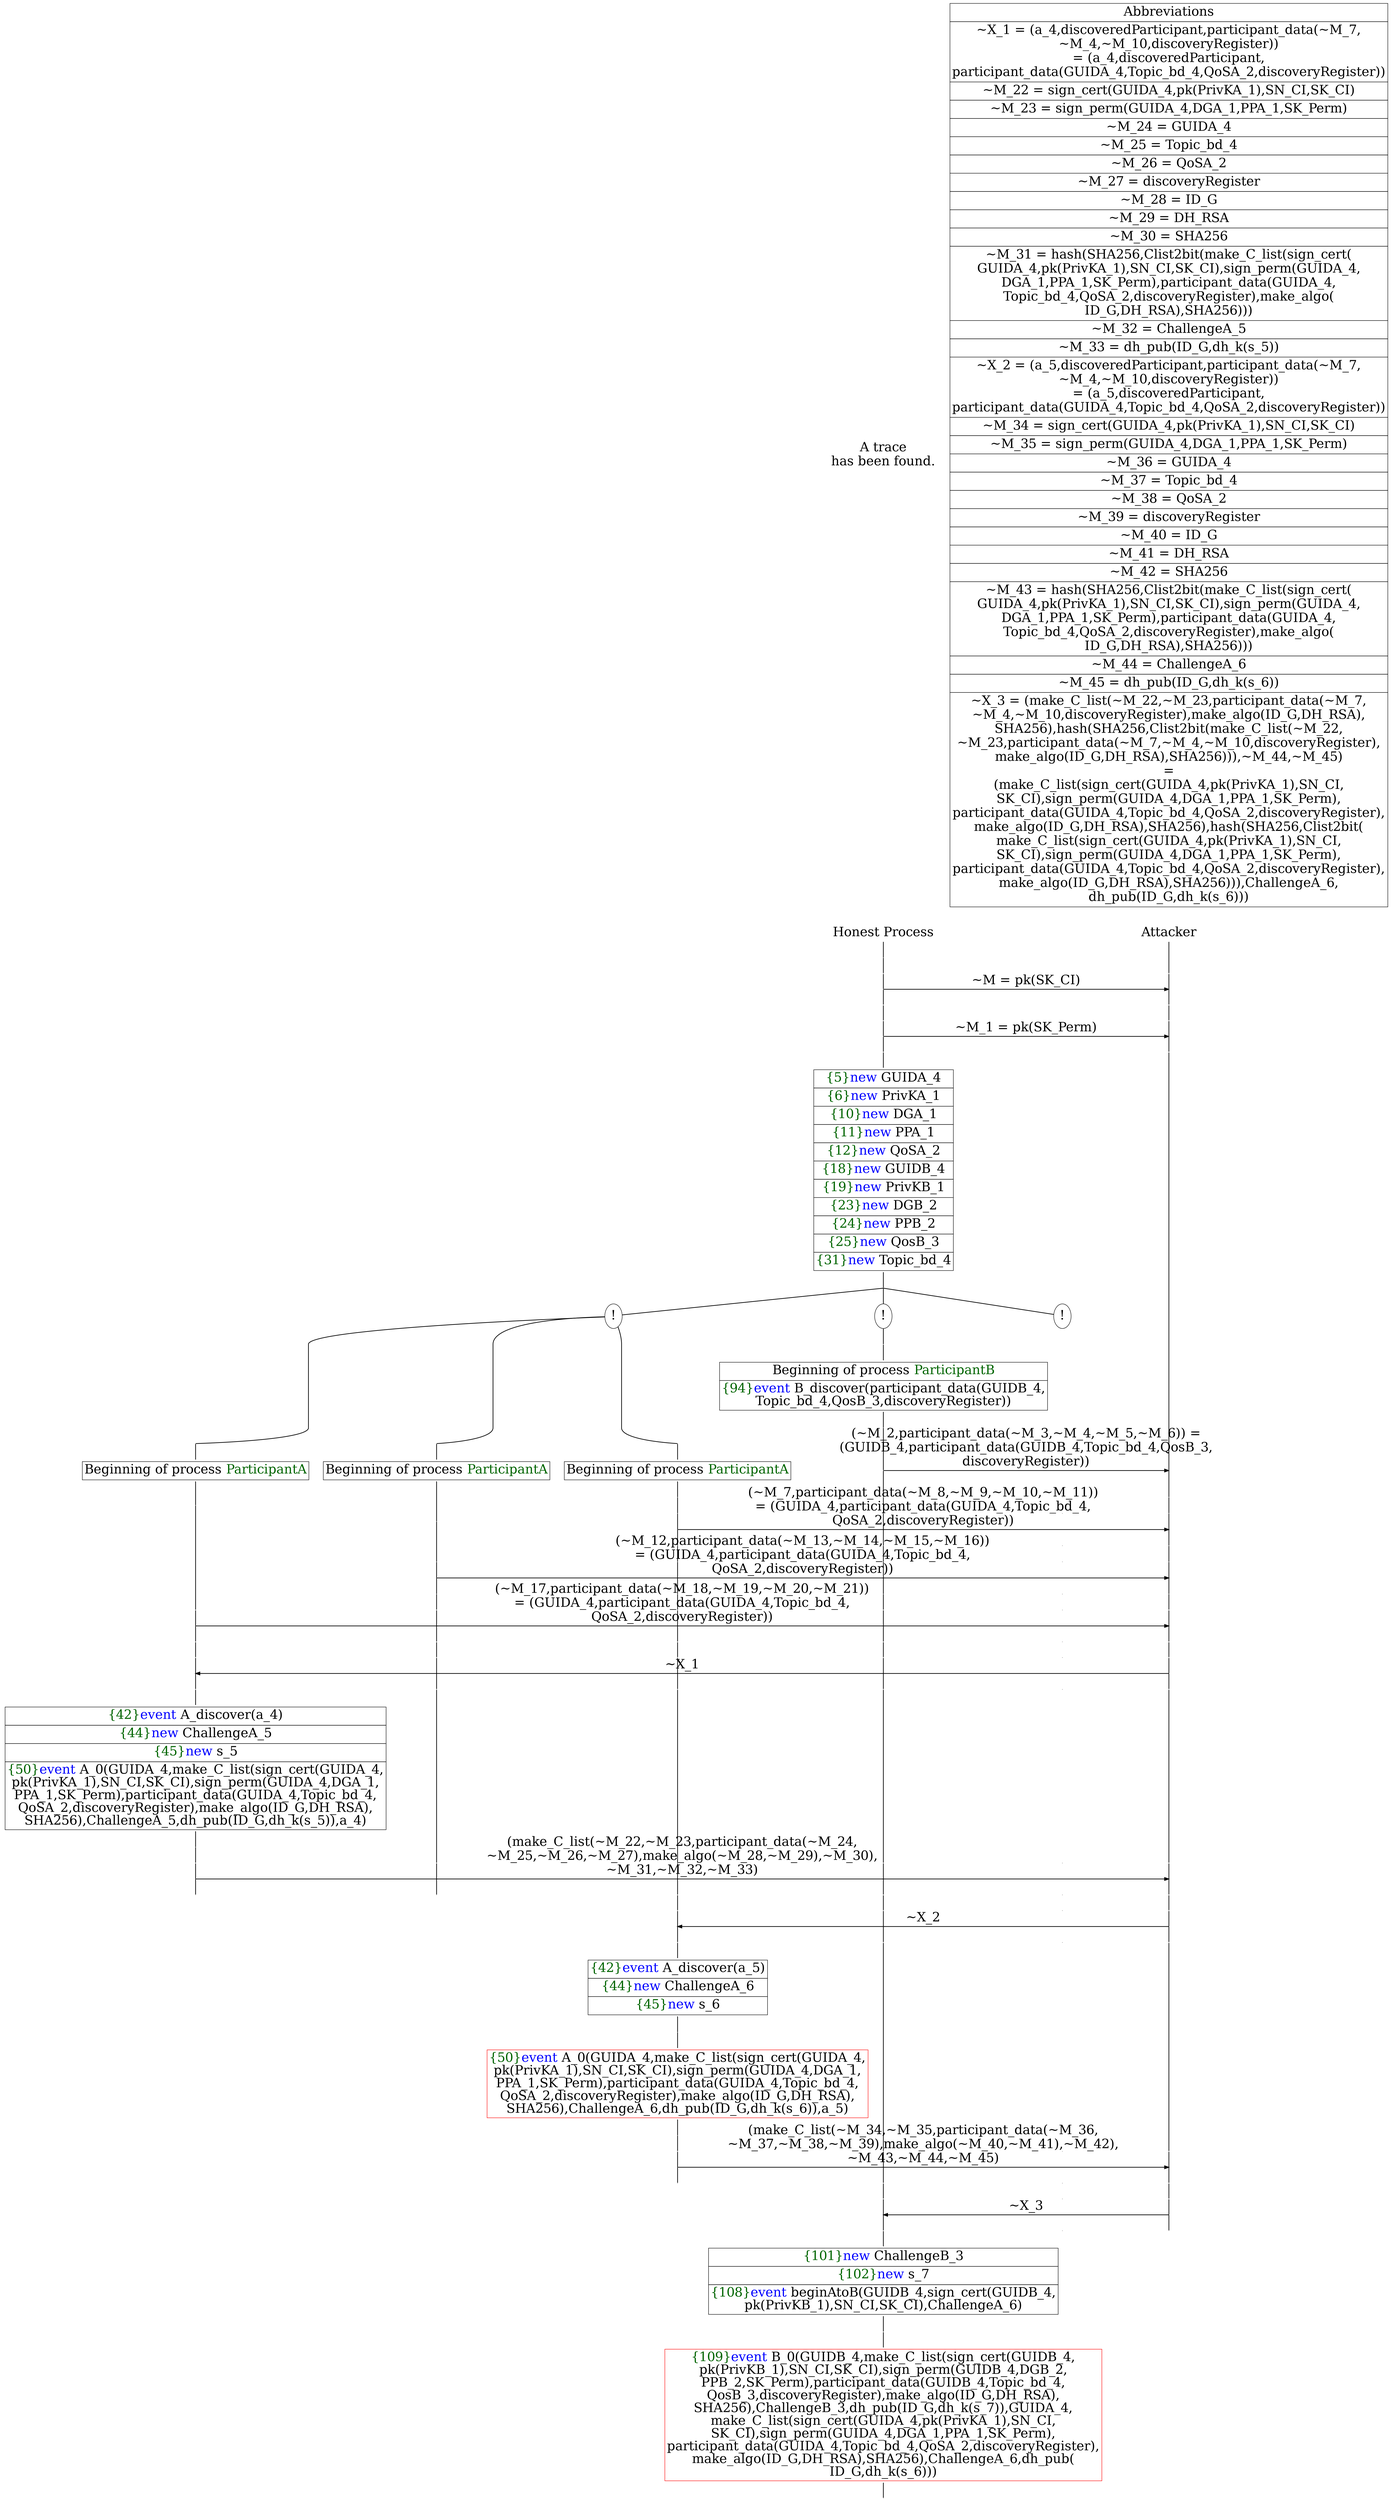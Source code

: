 digraph {
graph [ordering = out]
edge [arrowhead = none, penwidth = 1.6, fontsize = 30]
node [shape = point, width = 0, height = 0, fontsize = 30]
Trace [label = <A trace<br/>
has been found.<br/>
>, shape = plaintext]
P0__0 [label = "Honest Process", shape = plaintext]
P__0 [label = "Attacker", shape = plaintext]
Trace -> P0__0 [label = "", style = invisible, weight = 100]{rank = same; P0__0 P__0}
P0__0 -> P0__1 [label = <>, weight = 100]
P0__1 -> P0__2 [label = <>, weight = 100]
P__0 -> P__1 [label = <>, weight = 100]
{rank = same; P__1 P0__2}
P0__2 -> P0__3 [label = <>, weight = 100]
P__1 -> P__2 [label = <>, weight = 100]
{rank = same; P__2 P0__3}
P0__3 -> P__2 [label = <~M = pk(SK_CI)>, arrowhead = normal]
P0__3 -> P0__4 [label = <>, weight = 100]
P__2 -> P__3 [label = <>, weight = 100]
{rank = same; P__3 P0__4}
P0__4 -> P0__5 [label = <>, weight = 100]
P__3 -> P__4 [label = <>, weight = 100]
{rank = same; P__4 P0__5}
P0__5 -> P0__6 [label = <>, weight = 100]
P__4 -> P__5 [label = <>, weight = 100]
{rank = same; P__5 P0__6}
P0__6 -> P__5 [label = <~M_1 = pk(SK_Perm)>, arrowhead = normal]
P0__6 -> P0__7 [label = <>, weight = 100]
P__5 -> P__6 [label = <>, weight = 100]
{rank = same; P__6 P0__7}
P0__7 -> P0__8 [label = <>, weight = 100]
P0__8 [shape = plaintext, label = <<TABLE BORDER="0" CELLBORDER="1" CELLSPACING="0" CELLPADDING="4"> <TR><TD><FONT COLOR="darkgreen">{5}</FONT><FONT COLOR="blue">new </FONT>GUIDA_4</TD></TR><TR><TD><FONT COLOR="darkgreen">{6}</FONT><FONT COLOR="blue">new </FONT>PrivKA_1</TD></TR><TR><TD><FONT COLOR="darkgreen">{10}</FONT><FONT COLOR="blue">new </FONT>DGA_1</TD></TR><TR><TD><FONT COLOR="darkgreen">{11}</FONT><FONT COLOR="blue">new </FONT>PPA_1</TD></TR><TR><TD><FONT COLOR="darkgreen">{12}</FONT><FONT COLOR="blue">new </FONT>QoSA_2</TD></TR><TR><TD><FONT COLOR="darkgreen">{18}</FONT><FONT COLOR="blue">new </FONT>GUIDB_4</TD></TR><TR><TD><FONT COLOR="darkgreen">{19}</FONT><FONT COLOR="blue">new </FONT>PrivKB_1</TD></TR><TR><TD><FONT COLOR="darkgreen">{23}</FONT><FONT COLOR="blue">new </FONT>DGB_2</TD></TR><TR><TD><FONT COLOR="darkgreen">{24}</FONT><FONT COLOR="blue">new </FONT>PPB_2</TD></TR><TR><TD><FONT COLOR="darkgreen">{25}</FONT><FONT COLOR="blue">new </FONT>QosB_3</TD></TR><TR><TD><FONT COLOR="darkgreen">{31}</FONT><FONT COLOR="blue">new </FONT>Topic_bd_4</TD></TR></TABLE>>]
P0__8 -> P0__9 [label = <>, weight = 100]
/*RPar */
P0__9 -> P0_2__9 [label = <>]
P0__9 -> P0_1__9 [label = <>]
P0__9 -> P0_0__9 [label = <>]
P0__9 [label = "", fixedsize = false, width = 0, height = 0, shape = none]
{rank = same; P0_0__9 P0_1__9 P0_2__9}
P0_0__9 [label = "!", shape = ellipse]
P0_1__9 [label = "!", shape = ellipse]
P0_1_0__9 [label = "", fixedsize = false, width = 0, height = 0, shape = none]
P0_1__9 -> P0_1_0__9 [label = <>, weight = 100]
P0_1_0__9 -> P0_1_0__10 [label = <>, weight = 100]
P0_1_0__10 [shape = plaintext, label = <<TABLE BORDER="0" CELLBORDER="1" CELLSPACING="0" CELLPADDING="4"> <TR><TD>Beginning of process <FONT COLOR="darkgreen">ParticipantB</FONT></TD></TR><TR><TD><FONT COLOR="darkgreen">{94}</FONT><FONT COLOR="blue">event</FONT> B_discover(participant_data(GUIDB_4,<br/>
Topic_bd_4,QosB_3,discoveryRegister))</TD></TR></TABLE>>]
P0_1_0__10 -> P0_1_0__11 [label = <>, weight = 100]
P0_1_0__11 -> P0_1_0__12 [label = <>, weight = 100]
P0_0__10 [label = "", style = invisible]
P0_0__9 -> P0_0__10 [label = <>, weight = 100, style = invisible]
P__6 -> P__7 [label = <>, weight = 100]
{rank = same; P__7 P0_0__10 P0_1_0__12}
P0_1_0__12 -> P0_1_0__13 [label = <>, weight = 100]
P__7 -> P__8 [label = <>, weight = 100]
{rank = same; P__8 P0_1_0__13}
P0_1_0__13 -> P__8 [label = <(~M_2,participant_data(~M_3,~M_4,~M_5,~M_6)) =<br/>
(GUIDB_4,participant_data(GUIDB_4,Topic_bd_4,QosB_3,<br/>
discoveryRegister))>, arrowhead = normal]
P0_1_0__13 -> P0_1_0__14 [label = <>, weight = 100]
P0_0__11 [label = "", style = invisible]
P0_0__10 -> P0_0__11 [label = <>, weight = 100, style = invisible]
P__8 -> P__9 [label = <>, weight = 100]
{rank = same; P__9 P0_0__11 P0_1_0__14}
P0_2__9 [label = "!", shape = ellipse]
{rank = same; P0_2_2__9 P0_2_1__9 P0_2_0__9}
P0_2_2__9 [label = "", fixedsize = false, width = 0, height = 0, shape = none]
P0_2__9 -> P0_2_2__9 [label = <>]
P0_2_1__9 [label = "", fixedsize = false, width = 0, height = 0, shape = none]
P0_2__9 -> P0_2_1__9 [label = <>]
P0_2_0__9 [label = "", fixedsize = false, width = 0, height = 0, shape = none]
P0_2__9 -> P0_2_0__9 [label = <>]
P0_2_0__9 -> P0_2_0__10 [label = <>, weight = 100]
P0_2_0__10 [shape = plaintext, label = <<TABLE BORDER="0" CELLBORDER="1" CELLSPACING="0" CELLPADDING="4"> <TR><TD>Beginning of process <FONT COLOR="darkgreen">ParticipantA</FONT></TD></TR></TABLE>>]
P0_2_0__10 -> P0_2_0__11 [label = <>, weight = 100]
P0_2_0__11 -> P0_2_0__12 [label = <>, weight = 100]
P0_1_0__14 -> P0_1_0__15 [label = <>, weight = 100]
P0_0__12 [label = "", style = invisible]
P0_0__11 -> P0_0__12 [label = <>, weight = 100, style = invisible]
P__9 -> P__10 [label = <>, weight = 100]
{rank = same; P__10 P0_0__12 P0_1_0__15 P0_2_0__12}
P0_2_0__12 -> P0_2_0__13 [label = <>, weight = 100]
P__10 -> P__11 [label = <>, weight = 100]
{rank = same; P__11 P0_2_0__13}
P0_2_0__13 -> P__11 [label = <(~M_7,participant_data(~M_8,~M_9,~M_10,~M_11))<br/>
= (GUIDA_4,participant_data(GUIDA_4,Topic_bd_4,<br/>
QoSA_2,discoveryRegister))>, arrowhead = normal]
P0_2_0__13 -> P0_2_0__14 [label = <>, weight = 100]
P0_1_0__15 -> P0_1_0__16 [label = <>, weight = 100]
P0_0__13 [label = "", style = invisible]
P0_0__12 -> P0_0__13 [label = <>, weight = 100, style = invisible]
P__11 -> P__12 [label = <>, weight = 100]
{rank = same; P__12 P0_0__13 P0_1_0__16 P0_2_0__14}
P0_2_1__9 -> P0_2_1__10 [label = <>, weight = 100]
P0_2_1__10 [shape = plaintext, label = <<TABLE BORDER="0" CELLBORDER="1" CELLSPACING="0" CELLPADDING="4"> <TR><TD>Beginning of process <FONT COLOR="darkgreen">ParticipantA</FONT></TD></TR></TABLE>>]
P0_2_1__10 -> P0_2_1__11 [label = <>, weight = 100]
P0_2_1__11 -> P0_2_1__12 [label = <>, weight = 100]
P0_2_0__14 -> P0_2_0__15 [label = <>, weight = 100]
P0_1_0__16 -> P0_1_0__17 [label = <>, weight = 100]
P0_0__14 [label = "", style = invisible]
P0_0__13 -> P0_0__14 [label = <>, weight = 100, style = invisible]
P__12 -> P__13 [label = <>, weight = 100]
{rank = same; P__13 P0_0__14 P0_1_0__17 P0_2_0__15 P0_2_1__12}
P0_2_1__12 -> P0_2_1__13 [label = <>, weight = 100]
P__13 -> P__14 [label = <>, weight = 100]
{rank = same; P__14 P0_2_1__13}
P0_2_1__13 -> P__14 [label = <(~M_12,participant_data(~M_13,~M_14,~M_15,~M_16))<br/>
= (GUIDA_4,participant_data(GUIDA_4,Topic_bd_4,<br/>
QoSA_2,discoveryRegister))>, arrowhead = normal]
P0_2_1__13 -> P0_2_1__14 [label = <>, weight = 100]
P0_2_0__15 -> P0_2_0__16 [label = <>, weight = 100]
P0_1_0__17 -> P0_1_0__18 [label = <>, weight = 100]
P0_0__15 [label = "", style = invisible]
P0_0__14 -> P0_0__15 [label = <>, weight = 100, style = invisible]
P__14 -> P__15 [label = <>, weight = 100]
{rank = same; P__15 P0_0__15 P0_1_0__18 P0_2_0__16 P0_2_1__14}
P0_2_2__9 -> P0_2_2__10 [label = <>, weight = 100]
P0_2_2__10 [shape = plaintext, label = <<TABLE BORDER="0" CELLBORDER="1" CELLSPACING="0" CELLPADDING="4"> <TR><TD>Beginning of process <FONT COLOR="darkgreen">ParticipantA</FONT></TD></TR></TABLE>>]
P0_2_2__10 -> P0_2_2__11 [label = <>, weight = 100]
P0_2_2__11 -> P0_2_2__12 [label = <>, weight = 100]
P0_2_1__14 -> P0_2_1__15 [label = <>, weight = 100]
P0_2_0__16 -> P0_2_0__17 [label = <>, weight = 100]
P0_1_0__18 -> P0_1_0__19 [label = <>, weight = 100]
P0_0__16 [label = "", style = invisible]
P0_0__15 -> P0_0__16 [label = <>, weight = 100, style = invisible]
P__15 -> P__16 [label = <>, weight = 100]
{rank = same; P__16 P0_0__16 P0_1_0__19 P0_2_0__17 P0_2_1__15 P0_2_2__12}
P0_2_2__12 -> P0_2_2__13 [label = <>, weight = 100]
P__16 -> P__17 [label = <>, weight = 100]
{rank = same; P__17 P0_2_2__13}
P0_2_2__13 -> P__17 [label = <(~M_17,participant_data(~M_18,~M_19,~M_20,~M_21))<br/>
= (GUIDA_4,participant_data(GUIDA_4,Topic_bd_4,<br/>
QoSA_2,discoveryRegister))>, arrowhead = normal]
P0_2_2__13 -> P0_2_2__14 [label = <>, weight = 100]
P0_2_1__15 -> P0_2_1__16 [label = <>, weight = 100]
P0_2_0__17 -> P0_2_0__18 [label = <>, weight = 100]
P0_1_0__19 -> P0_1_0__20 [label = <>, weight = 100]
P0_0__17 [label = "", style = invisible]
P0_0__16 -> P0_0__17 [label = <>, weight = 100, style = invisible]
P__17 -> P__18 [label = <>, weight = 100]
{rank = same; P__18 P0_0__17 P0_1_0__20 P0_2_0__18 P0_2_1__16 P0_2_2__14}
P0_2_2__14 -> P0_2_2__15 [label = <>, weight = 100]
P0_2_1__16 -> P0_2_1__17 [label = <>, weight = 100]
P0_2_0__18 -> P0_2_0__19 [label = <>, weight = 100]
P0_1_0__20 -> P0_1_0__21 [label = <>, weight = 100]
P0_0__18 [label = "", style = invisible]
P0_0__17 -> P0_0__18 [label = <>, weight = 100, style = invisible]
P__18 -> P__19 [label = <>, weight = 100]
{rank = same; P__19 P0_0__18 P0_1_0__21 P0_2_0__19 P0_2_1__17 P0_2_2__15}
P0_2_2__15 -> P0_2_2__16 [label = <>, weight = 100]
P__19 -> P__20 [label = <>, weight = 100]
{rank = same; P__20 P0_2_2__16}
P0_2_2__16 -> P__20 [label = <~X_1>, dir = back, arrowhead = normal]
P0_2_2__16 -> P0_2_2__17 [label = <>, weight = 100]
P0_2_1__17 -> P0_2_1__18 [label = <>, weight = 100]
P0_2_0__19 -> P0_2_0__20 [label = <>, weight = 100]
P0_1_0__21 -> P0_1_0__22 [label = <>, weight = 100]
P0_0__19 [label = "", style = invisible]
P0_0__18 -> P0_0__19 [label = <>, weight = 100, style = invisible]
P__20 -> P__21 [label = <>, weight = 100]
{rank = same; P__21 P0_0__19 P0_1_0__22 P0_2_0__20 P0_2_1__18 P0_2_2__17}
P0_2_2__17 -> P0_2_2__18 [label = <>, weight = 100]
P0_2_2__18 [shape = plaintext, label = <<TABLE BORDER="0" CELLBORDER="1" CELLSPACING="0" CELLPADDING="4"> <TR><TD><FONT COLOR="darkgreen">{42}</FONT><FONT COLOR="blue">event</FONT> A_discover(a_4)</TD></TR><TR><TD><FONT COLOR="darkgreen">{44}</FONT><FONT COLOR="blue">new </FONT>ChallengeA_5</TD></TR><TR><TD><FONT COLOR="darkgreen">{45}</FONT><FONT COLOR="blue">new </FONT>s_5</TD></TR><TR><TD><FONT COLOR="darkgreen">{50}</FONT><FONT COLOR="blue">event</FONT> A_0(GUIDA_4,make_C_list(sign_cert(GUIDA_4,<br/>
pk(PrivKA_1),SN_CI,SK_CI),sign_perm(GUIDA_4,DGA_1,<br/>
PPA_1,SK_Perm),participant_data(GUIDA_4,Topic_bd_4,<br/>
QoSA_2,discoveryRegister),make_algo(ID_G,DH_RSA),<br/>
SHA256),ChallengeA_5,dh_pub(ID_G,dh_k(s_5)),a_4)<br/>
</TD></TR></TABLE>>]
P0_2_2__18 -> P0_2_2__19 [label = <>, weight = 100]
P0_2_2__19 -> P0_2_2__20 [label = <>, weight = 100]
P0_2_1__18 -> P0_2_1__19 [label = <>, weight = 100]
P0_2_0__20 -> P0_2_0__21 [label = <>, weight = 100]
P0_1_0__22 -> P0_1_0__23 [label = <>, weight = 100]
P0_0__20 [label = "", style = invisible]
P0_0__19 -> P0_0__20 [label = <>, weight = 100, style = invisible]
P__21 -> P__22 [label = <>, weight = 100]
{rank = same; P__22 P0_0__20 P0_1_0__23 P0_2_0__21 P0_2_1__19 P0_2_2__20}
P0_2_2__20 -> P0_2_2__21 [label = <>, weight = 100]
P__22 -> P__23 [label = <>, weight = 100]
{rank = same; P__23 P0_2_2__21}
P0_2_2__21 -> P__23 [label = <(make_C_list(~M_22,~M_23,participant_data(~M_24,<br/>
~M_25,~M_26,~M_27),make_algo(~M_28,~M_29),~M_30),<br/>
~M_31,~M_32,~M_33)>, arrowhead = normal]
P0_2_2__21 -> P0_2_2__22 [label = <>, weight = 100]
P0_2_1__19 -> P0_2_1__20 [label = <>, weight = 100]
P0_2_0__21 -> P0_2_0__22 [label = <>, weight = 100]
P0_1_0__23 -> P0_1_0__24 [label = <>, weight = 100]
P0_0__21 [label = "", style = invisible]
P0_0__20 -> P0_0__21 [label = <>, weight = 100, style = invisible]
P__23 -> P__24 [label = <>, weight = 100]
{rank = same; P__24 P0_0__21 P0_1_0__24 P0_2_0__22 P0_2_1__20 P0_2_2__22}
P0_2_0__22 -> P0_2_0__23 [label = <>, weight = 100]
P0_1_0__24 -> P0_1_0__25 [label = <>, weight = 100]
P0_0__22 [label = "", style = invisible]
P0_0__21 -> P0_0__22 [label = <>, weight = 100, style = invisible]
P__24 -> P__25 [label = <>, weight = 100]
{rank = same; P__25 P0_0__22 P0_1_0__25 P0_2_0__23}
P0_2_0__23 -> P0_2_0__24 [label = <>, weight = 100]
P__25 -> P__26 [label = <>, weight = 100]
{rank = same; P__26 P0_2_0__24}
P0_2_0__24 -> P__26 [label = <~X_2>, dir = back, arrowhead = normal]
P0_2_0__24 -> P0_2_0__25 [label = <>, weight = 100]
P0_1_0__25 -> P0_1_0__26 [label = <>, weight = 100]
P0_0__23 [label = "", style = invisible]
P0_0__22 -> P0_0__23 [label = <>, weight = 100, style = invisible]
P__26 -> P__27 [label = <>, weight = 100]
{rank = same; P__27 P0_0__23 P0_1_0__26 P0_2_0__25}
P0_2_0__25 -> P0_2_0__26 [label = <>, weight = 100]
P0_2_0__26 [shape = plaintext, label = <<TABLE BORDER="0" CELLBORDER="1" CELLSPACING="0" CELLPADDING="4"> <TR><TD><FONT COLOR="darkgreen">{42}</FONT><FONT COLOR="blue">event</FONT> A_discover(a_5)</TD></TR><TR><TD><FONT COLOR="darkgreen">{44}</FONT><FONT COLOR="blue">new </FONT>ChallengeA_6</TD></TR><TR><TD><FONT COLOR="darkgreen">{45}</FONT><FONT COLOR="blue">new </FONT>s_6</TD></TR></TABLE>>]
P0_2_0__26 -> P0_2_0__27 [label = <>, weight = 100]
P0_2_0__27 -> P0_2_0__28 [label = <>, weight = 100]
P0_2_0__28 [color = red, shape = plaintext, label = <<TABLE BORDER="0" CELLBORDER="1" CELLSPACING="0" CELLPADDING="4"> <TR><TD><FONT COLOR="darkgreen">{50}</FONT><FONT COLOR="blue">event</FONT> A_0(GUIDA_4,make_C_list(sign_cert(GUIDA_4,<br/>
pk(PrivKA_1),SN_CI,SK_CI),sign_perm(GUIDA_4,DGA_1,<br/>
PPA_1,SK_Perm),participant_data(GUIDA_4,Topic_bd_4,<br/>
QoSA_2,discoveryRegister),make_algo(ID_G,DH_RSA),<br/>
SHA256),ChallengeA_6,dh_pub(ID_G,dh_k(s_6)),a_5)<br/>
</TD></TR></TABLE>>]
P0_2_0__28 -> P0_2_0__29 [label = <>, weight = 100]
P0_2_0__29 -> P0_2_0__30 [label = <>, weight = 100]
P0_1_0__26 -> P0_1_0__27 [label = <>, weight = 100]
P0_0__24 [label = "", style = invisible]
P0_0__23 -> P0_0__24 [label = <>, weight = 100, style = invisible]
P__27 -> P__28 [label = <>, weight = 100]
{rank = same; P__28 P0_0__24 P0_1_0__27 P0_2_0__30}
P0_2_0__30 -> P0_2_0__31 [label = <>, weight = 100]
P__28 -> P__29 [label = <>, weight = 100]
{rank = same; P__29 P0_2_0__31}
P0_2_0__31 -> P__29 [label = <(make_C_list(~M_34,~M_35,participant_data(~M_36,<br/>
~M_37,~M_38,~M_39),make_algo(~M_40,~M_41),~M_42),<br/>
~M_43,~M_44,~M_45)>, arrowhead = normal]
P0_2_0__31 -> P0_2_0__32 [label = <>, weight = 100]
P0_1_0__27 -> P0_1_0__28 [label = <>, weight = 100]
P0_0__25 [label = "", style = invisible]
P0_0__24 -> P0_0__25 [label = <>, weight = 100, style = invisible]
P__29 -> P__30 [label = <>, weight = 100]
{rank = same; P__30 P0_0__25 P0_1_0__28 P0_2_0__32}
P0_1_0__28 -> P0_1_0__29 [label = <>, weight = 100]
P0_0__26 [label = "", style = invisible]
P0_0__25 -> P0_0__26 [label = <>, weight = 100, style = invisible]
P__30 -> P__31 [label = <>, weight = 100]
{rank = same; P__31 P0_0__26 P0_1_0__29}
P0_1_0__29 -> P0_1_0__30 [label = <>, weight = 100]
P__31 -> P__32 [label = <>, weight = 100]
{rank = same; P__32 P0_1_0__30}
P0_1_0__30 -> P__32 [label = <~X_3>, dir = back, arrowhead = normal]
P0_1_0__30 -> P0_1_0__31 [label = <>, weight = 100]
P0_0__27 [label = "", style = invisible]
P0_0__26 -> P0_0__27 [label = <>, weight = 100, style = invisible]
P__32 -> P__33 [label = <>, weight = 100]
{rank = same; P__33 P0_0__27 P0_1_0__31}
P0_1_0__31 -> P0_1_0__32 [label = <>, weight = 100]
P0_1_0__32 [shape = plaintext, label = <<TABLE BORDER="0" CELLBORDER="1" CELLSPACING="0" CELLPADDING="4"> <TR><TD><FONT COLOR="darkgreen">{101}</FONT><FONT COLOR="blue">new </FONT>ChallengeB_3</TD></TR><TR><TD><FONT COLOR="darkgreen">{102}</FONT><FONT COLOR="blue">new </FONT>s_7</TD></TR><TR><TD><FONT COLOR="darkgreen">{108}</FONT><FONT COLOR="blue">event</FONT> beginAtoB(GUIDB_4,sign_cert(GUIDB_4,<br/>
pk(PrivKB_1),SN_CI,SK_CI),ChallengeA_6)</TD></TR></TABLE>>]
P0_1_0__32 -> P0_1_0__33 [label = <>, weight = 100]
P0_1_0__33 -> P0_1_0__34 [label = <>, weight = 100]
P0_1_0__34 [color = red, shape = plaintext, label = <<TABLE BORDER="0" CELLBORDER="1" CELLSPACING="0" CELLPADDING="4"> <TR><TD><FONT COLOR="darkgreen">{109}</FONT><FONT COLOR="blue">event</FONT> B_0(GUIDB_4,make_C_list(sign_cert(GUIDB_4,<br/>
pk(PrivKB_1),SN_CI,SK_CI),sign_perm(GUIDB_4,DGB_2,<br/>
PPB_2,SK_Perm),participant_data(GUIDB_4,Topic_bd_4,<br/>
QosB_3,discoveryRegister),make_algo(ID_G,DH_RSA),<br/>
SHA256),ChallengeB_3,dh_pub(ID_G,dh_k(s_7)),GUIDA_4,<br/>
make_C_list(sign_cert(GUIDA_4,pk(PrivKA_1),SN_CI,<br/>
SK_CI),sign_perm(GUIDA_4,DGA_1,PPA_1,SK_Perm),<br/>
participant_data(GUIDA_4,Topic_bd_4,QoSA_2,discoveryRegister),<br/>
make_algo(ID_G,DH_RSA),SHA256),ChallengeA_6,dh_pub(<br/>
ID_G,dh_k(s_6)))</TD></TR></TABLE>>]
P0_1_0__34 -> P0_1_0__35 [label = <>, weight = 100]
Abbrev [shape = plaintext, label = <<TABLE BORDER="0" CELLBORDER="1" CELLSPACING="0" CELLPADDING="4"><TR> <TD> Abbreviations </TD></TR><TR><TD>~X_1 = (a_4,discoveredParticipant,participant_data(~M_7,<br/>
~M_4,~M_10,discoveryRegister))<br/>
= (a_4,discoveredParticipant,<br/>
participant_data(GUIDA_4,Topic_bd_4,QoSA_2,discoveryRegister))</TD></TR><TR><TD>~M_22 = sign_cert(GUIDA_4,pk(PrivKA_1),SN_CI,SK_CI)</TD></TR><TR><TD>~M_23 = sign_perm(GUIDA_4,DGA_1,PPA_1,SK_Perm)</TD></TR><TR><TD>~M_24 = GUIDA_4</TD></TR><TR><TD>~M_25 = Topic_bd_4</TD></TR><TR><TD>~M_26 = QoSA_2</TD></TR><TR><TD>~M_27 = discoveryRegister</TD></TR><TR><TD>~M_28 = ID_G</TD></TR><TR><TD>~M_29 = DH_RSA</TD></TR><TR><TD>~M_30 = SHA256</TD></TR><TR><TD>~M_31 = hash(SHA256,Clist2bit(make_C_list(sign_cert(<br/>
GUIDA_4,pk(PrivKA_1),SN_CI,SK_CI),sign_perm(GUIDA_4,<br/>
DGA_1,PPA_1,SK_Perm),participant_data(GUIDA_4,<br/>
Topic_bd_4,QoSA_2,discoveryRegister),make_algo(<br/>
ID_G,DH_RSA),SHA256)))</TD></TR><TR><TD>~M_32 = ChallengeA_5</TD></TR><TR><TD>~M_33 = dh_pub(ID_G,dh_k(s_5))</TD></TR><TR><TD>~X_2 = (a_5,discoveredParticipant,participant_data(~M_7,<br/>
~M_4,~M_10,discoveryRegister))<br/>
= (a_5,discoveredParticipant,<br/>
participant_data(GUIDA_4,Topic_bd_4,QoSA_2,discoveryRegister))</TD></TR><TR><TD>~M_34 = sign_cert(GUIDA_4,pk(PrivKA_1),SN_CI,SK_CI)</TD></TR><TR><TD>~M_35 = sign_perm(GUIDA_4,DGA_1,PPA_1,SK_Perm)</TD></TR><TR><TD>~M_36 = GUIDA_4</TD></TR><TR><TD>~M_37 = Topic_bd_4</TD></TR><TR><TD>~M_38 = QoSA_2</TD></TR><TR><TD>~M_39 = discoveryRegister</TD></TR><TR><TD>~M_40 = ID_G</TD></TR><TR><TD>~M_41 = DH_RSA</TD></TR><TR><TD>~M_42 = SHA256</TD></TR><TR><TD>~M_43 = hash(SHA256,Clist2bit(make_C_list(sign_cert(<br/>
GUIDA_4,pk(PrivKA_1),SN_CI,SK_CI),sign_perm(GUIDA_4,<br/>
DGA_1,PPA_1,SK_Perm),participant_data(GUIDA_4,<br/>
Topic_bd_4,QoSA_2,discoveryRegister),make_algo(<br/>
ID_G,DH_RSA),SHA256)))</TD></TR><TR><TD>~M_44 = ChallengeA_6</TD></TR><TR><TD>~M_45 = dh_pub(ID_G,dh_k(s_6))</TD></TR><TR><TD>~X_3 = (make_C_list(~M_22,~M_23,participant_data(~M_7,<br/>
~M_4,~M_10,discoveryRegister),make_algo(ID_G,DH_RSA),<br/>
SHA256),hash(SHA256,Clist2bit(make_C_list(~M_22,<br/>
~M_23,participant_data(~M_7,~M_4,~M_10,discoveryRegister),<br/>
make_algo(ID_G,DH_RSA),SHA256))),~M_44,~M_45)<br/>
=<br/>
(make_C_list(sign_cert(GUIDA_4,pk(PrivKA_1),SN_CI,<br/>
SK_CI),sign_perm(GUIDA_4,DGA_1,PPA_1,SK_Perm),<br/>
participant_data(GUIDA_4,Topic_bd_4,QoSA_2,discoveryRegister),<br/>
make_algo(ID_G,DH_RSA),SHA256),hash(SHA256,Clist2bit(<br/>
make_C_list(sign_cert(GUIDA_4,pk(PrivKA_1),SN_CI,<br/>
SK_CI),sign_perm(GUIDA_4,DGA_1,PPA_1,SK_Perm),<br/>
participant_data(GUIDA_4,Topic_bd_4,QoSA_2,discoveryRegister),<br/>
make_algo(ID_G,DH_RSA),SHA256))),ChallengeA_6,<br/>
dh_pub(ID_G,dh_k(s_6)))</TD></TR></TABLE>>]Abbrev -> P__0 [style = invisible, weight =100]}
